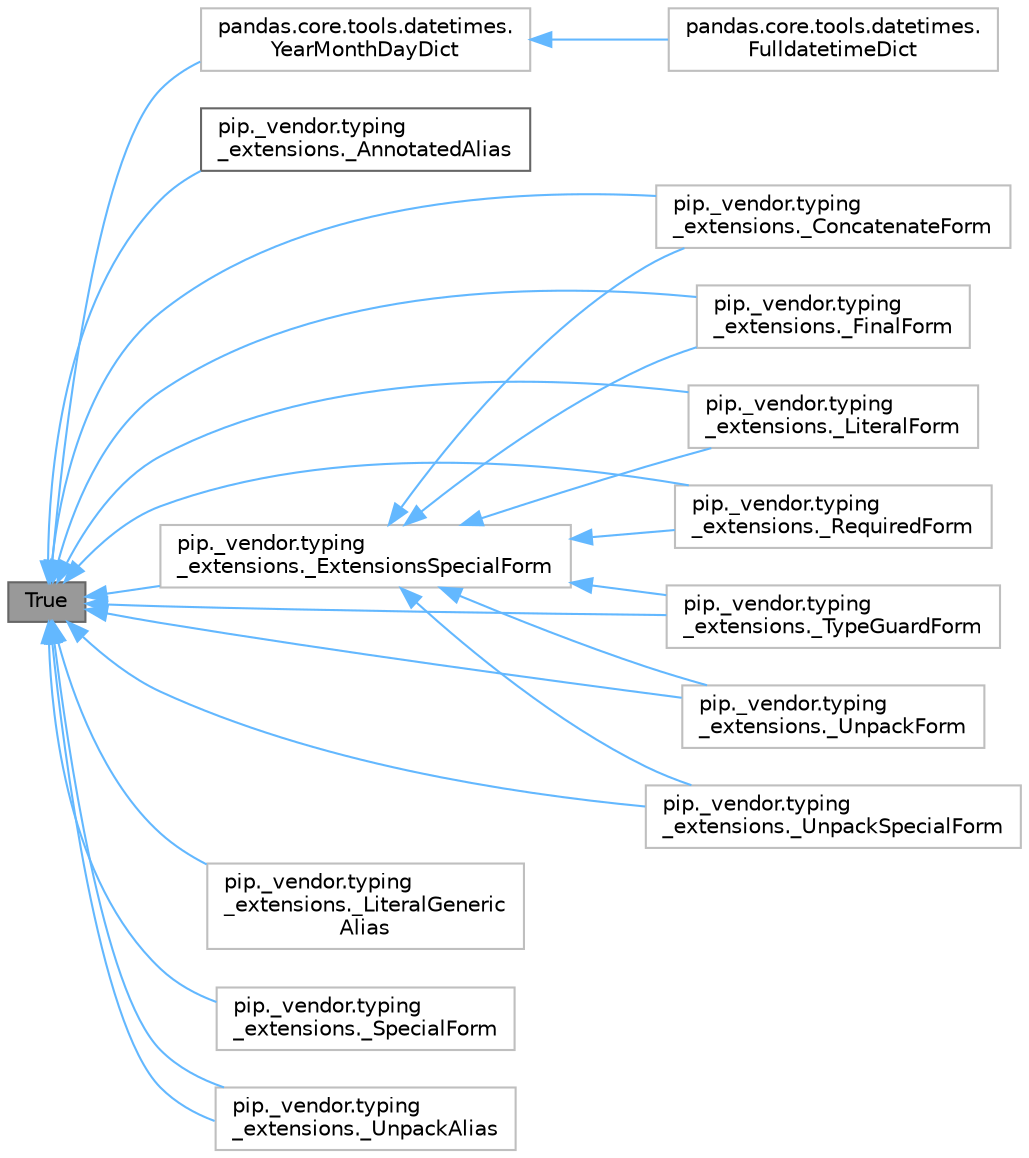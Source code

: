 digraph "True"
{
 // LATEX_PDF_SIZE
  bgcolor="transparent";
  edge [fontname=Helvetica,fontsize=10,labelfontname=Helvetica,labelfontsize=10];
  node [fontname=Helvetica,fontsize=10,shape=box,height=0.2,width=0.4];
  rankdir="LR";
  Node1 [id="Node000001",label="True",height=0.2,width=0.4,color="gray40", fillcolor="grey60", style="filled", fontcolor="black",tooltip=" "];
  Node1 -> Node2 [id="edge23_Node000001_Node000002",dir="back",color="steelblue1",style="solid",tooltip=" "];
  Node2 [id="Node000002",label="pandas.core.tools.datetimes.\lYearMonthDayDict",height=0.2,width=0.4,color="grey75", fillcolor="white", style="filled",URL="$dd/d6a/classpandas_1_1core_1_1tools_1_1datetimes_1_1YearMonthDayDict.html",tooltip=" "];
  Node2 -> Node3 [id="edge24_Node000002_Node000003",dir="back",color="steelblue1",style="solid",tooltip=" "];
  Node3 [id="Node000003",label="pandas.core.tools.datetimes.\lFulldatetimeDict",height=0.2,width=0.4,color="grey75", fillcolor="white", style="filled",URL="$d8/d55/classpandas_1_1core_1_1tools_1_1datetimes_1_1FulldatetimeDict.html",tooltip=" "];
  Node1 -> Node4 [id="edge25_Node000001_Node000004",dir="back",color="steelblue1",style="solid",tooltip=" "];
  Node4 [id="Node000004",label="pip._vendor.typing\l_extensions._AnnotatedAlias",height=0.2,width=0.4,color="gray40", fillcolor="white", style="filled",URL="$de/df2/classpip_1_1__vendor_1_1typing__extensions_1_1__AnnotatedAlias.html",tooltip=" "];
  Node1 -> Node5 [id="edge26_Node000001_Node000005",dir="back",color="steelblue1",style="solid",tooltip=" "];
  Node5 [id="Node000005",label="pip._vendor.typing\l_extensions._ConcatenateForm",height=0.2,width=0.4,color="grey75", fillcolor="white", style="filled",URL="$d0/d57/classpip_1_1__vendor_1_1typing__extensions_1_1__ConcatenateForm.html",tooltip=" "];
  Node1 -> Node6 [id="edge27_Node000001_Node000006",dir="back",color="steelblue1",style="solid",tooltip=" "];
  Node6 [id="Node000006",label="pip._vendor.typing\l_extensions._ExtensionsSpecialForm",height=0.2,width=0.4,color="grey75", fillcolor="white", style="filled",URL="$d4/d1e/classpip_1_1__vendor_1_1typing__extensions_1_1__ExtensionsSpecialForm.html",tooltip=" "];
  Node6 -> Node5 [id="edge28_Node000006_Node000005",dir="back",color="steelblue1",style="solid",tooltip=" "];
  Node6 -> Node7 [id="edge29_Node000006_Node000007",dir="back",color="steelblue1",style="solid",tooltip=" "];
  Node7 [id="Node000007",label="pip._vendor.typing\l_extensions._FinalForm",height=0.2,width=0.4,color="grey75", fillcolor="white", style="filled",URL="$d8/d1b/classpip_1_1__vendor_1_1typing__extensions_1_1__FinalForm.html",tooltip=" "];
  Node6 -> Node8 [id="edge30_Node000006_Node000008",dir="back",color="steelblue1",style="solid",tooltip=" "];
  Node8 [id="Node000008",label="pip._vendor.typing\l_extensions._LiteralForm",height=0.2,width=0.4,color="grey75", fillcolor="white", style="filled",URL="$da/d77/classpip_1_1__vendor_1_1typing__extensions_1_1__LiteralForm.html",tooltip=" "];
  Node6 -> Node9 [id="edge31_Node000006_Node000009",dir="back",color="steelblue1",style="solid",tooltip=" "];
  Node9 [id="Node000009",label="pip._vendor.typing\l_extensions._RequiredForm",height=0.2,width=0.4,color="grey75", fillcolor="white", style="filled",URL="$d1/d5a/classpip_1_1__vendor_1_1typing__extensions_1_1__RequiredForm.html",tooltip=" "];
  Node6 -> Node10 [id="edge32_Node000006_Node000010",dir="back",color="steelblue1",style="solid",tooltip=" "];
  Node10 [id="Node000010",label="pip._vendor.typing\l_extensions._TypeGuardForm",height=0.2,width=0.4,color="grey75", fillcolor="white", style="filled",URL="$d6/d22/classpip_1_1__vendor_1_1typing__extensions_1_1__TypeGuardForm.html",tooltip=" "];
  Node6 -> Node11 [id="edge33_Node000006_Node000011",dir="back",color="steelblue1",style="solid",tooltip=" "];
  Node11 [id="Node000011",label="pip._vendor.typing\l_extensions._UnpackForm",height=0.2,width=0.4,color="grey75", fillcolor="white", style="filled",URL="$df/d4e/classpip_1_1__vendor_1_1typing__extensions_1_1__UnpackForm.html",tooltip=" "];
  Node6 -> Node12 [id="edge34_Node000006_Node000012",dir="back",color="steelblue1",style="solid",tooltip=" "];
  Node12 [id="Node000012",label="pip._vendor.typing\l_extensions._UnpackSpecialForm",height=0.2,width=0.4,color="grey75", fillcolor="white", style="filled",URL="$de/d67/classpip_1_1__vendor_1_1typing__extensions_1_1__UnpackSpecialForm.html",tooltip=" "];
  Node1 -> Node7 [id="edge35_Node000001_Node000007",dir="back",color="steelblue1",style="solid",tooltip=" "];
  Node1 -> Node8 [id="edge36_Node000001_Node000008",dir="back",color="steelblue1",style="solid",tooltip=" "];
  Node1 -> Node13 [id="edge37_Node000001_Node000013",dir="back",color="steelblue1",style="solid",tooltip=" "];
  Node13 [id="Node000013",label="pip._vendor.typing\l_extensions._LiteralGeneric\lAlias",height=0.2,width=0.4,color="grey75", fillcolor="white", style="filled",URL="$de/d9a/classpip_1_1__vendor_1_1typing__extensions_1_1__LiteralGenericAlias.html",tooltip=" "];
  Node1 -> Node9 [id="edge38_Node000001_Node000009",dir="back",color="steelblue1",style="solid",tooltip=" "];
  Node1 -> Node14 [id="edge39_Node000001_Node000014",dir="back",color="steelblue1",style="solid",tooltip=" "];
  Node14 [id="Node000014",label="pip._vendor.typing\l_extensions._SpecialForm",height=0.2,width=0.4,color="grey75", fillcolor="white", style="filled",URL="$dd/dbd/classpip_1_1__vendor_1_1typing__extensions_1_1__SpecialForm.html",tooltip=" "];
  Node1 -> Node10 [id="edge40_Node000001_Node000010",dir="back",color="steelblue1",style="solid",tooltip=" "];
  Node1 -> Node15 [id="edge41_Node000001_Node000015",dir="back",color="steelblue1",style="solid",tooltip=" "];
  Node15 [id="Node000015",label="pip._vendor.typing\l_extensions._UnpackAlias",height=0.2,width=0.4,color="grey75", fillcolor="white", style="filled",URL="$d4/d27/classpip_1_1__vendor_1_1typing__extensions_1_1__UnpackAlias.html",tooltip=" "];
  Node1 -> Node15 [id="edge42_Node000001_Node000015",dir="back",color="steelblue1",style="solid",tooltip=" "];
  Node1 -> Node11 [id="edge43_Node000001_Node000011",dir="back",color="steelblue1",style="solid",tooltip=" "];
  Node1 -> Node12 [id="edge44_Node000001_Node000012",dir="back",color="steelblue1",style="solid",tooltip=" "];
}
